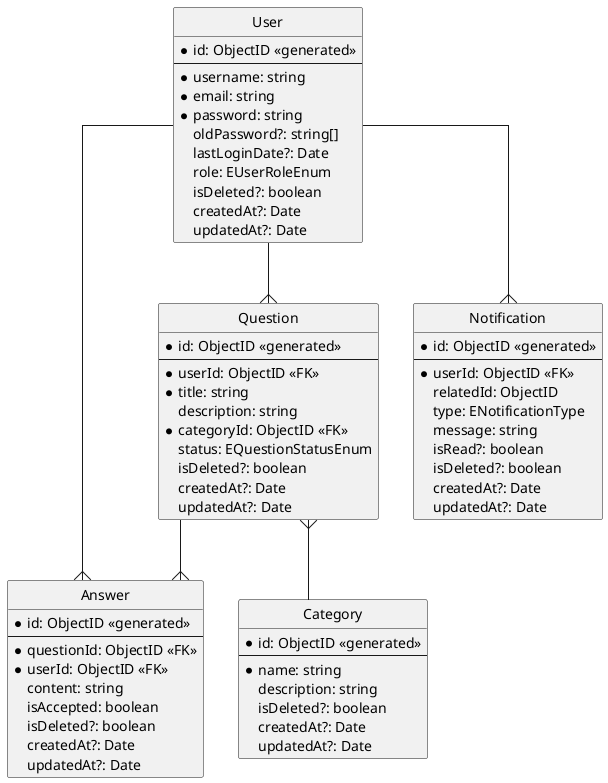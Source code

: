 @startuml Daho Entity Relationship Diagram
hide circle
skinparam linetype ortho

entity "User" as user {
  *id: ObjectID <<generated>>
  --
  *username: string
  *email: string
  *password: string
  oldPassword?: string[]
  lastLoginDate?: Date
  role: EUserRoleEnum
  ' EUserRoleEnum {
  '   STUDENT = 'student',
  '   TEACHER = 'teacher',
  '   ADMIN = 'admin',
  ' }
  isDeleted?: boolean
  createdAt?: Date
  updatedAt?: Date
}

entity "Question" as question {
  *id: ObjectID <<generated>>
  --
  *userId: ObjectID <<FK>>
  *title: string
  description: string
  *categoryId: ObjectID <<FK>>
  status: EQuestionStatusEnum
  ' EQuestionStatusEnum {
  '   OPEN = 'open',
  '   ANSWERED = 'answered',
  ' }
  isDeleted?: boolean
  createdAt?: Date
  updatedAt?: Date
}

entity "Answer" as answer {
  *id: ObjectID <<generated>>
  --
  *questionId: ObjectID <<FK>>
  *userId: ObjectID <<FK>>
  content: string
  isAccepted: boolean
  isDeleted?: boolean
  createdAt?: Date
  updatedAt?: Date
}

entity "Category" as category {
  *id: ObjectID <<generated>>
  --
  *name: string
  description: string
  isDeleted?: boolean
  createdAt?: Date
  updatedAt?: Date
}

entity "Notification" as notification {
  *id: ObjectID <<generated>>
  --
  *userId: ObjectID <<FK>>
  relatedId: ObjectID
  type: ENotificationType
  ' ENotificationType {
  '   QUESTION_ANSWERED = 'question_answered',
  '   ANSWER_ACCEPTED = 'answer_accepted',
  ' }
  message: string
  isRead?: boolean
  isDeleted?: boolean
  createdAt?: Date
  updatedAt?: Date
}

user --{ question
user --{ answer
question --{ answer
user --{ notification
question }-- category

@enduml
